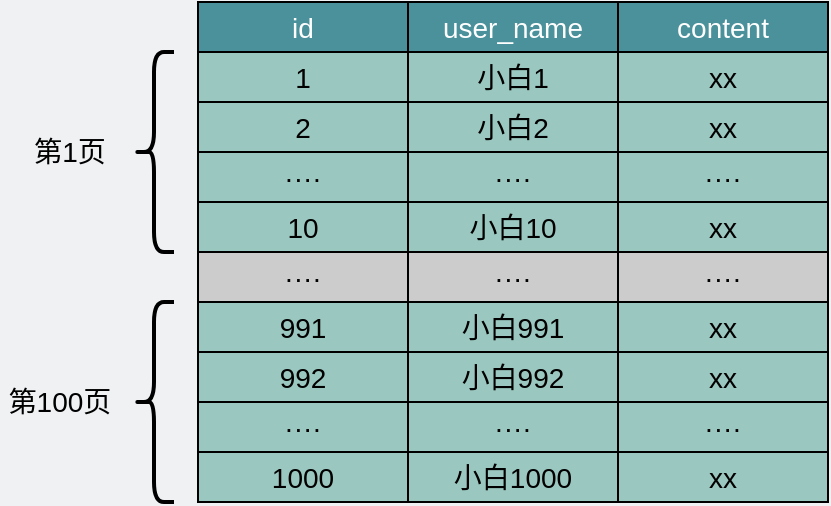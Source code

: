 <mxfile version="17.5.0" type="github"><diagram id="3228e29e-7158-1315-38df-8450db1d8a1d" name="Page-1"><mxGraphModel dx="742" dy="-468" grid="0" gridSize="10" guides="1" tooltips="1" connect="1" arrows="1" fold="1" page="1" pageScale="1" pageWidth="450" pageHeight="300" background="#EFF1F3" math="0" shadow="0"><root><mxCell id="0"/><mxCell id="1" parent="0"/><mxCell id="Wp8-4_sJjOrjRNukB6Yj-1" value="user_name" style="rounded=0;whiteSpace=wrap;html=1;fillColor=#4A919B;gradientColor=none;fontSize=14;fontColor=#FFFFFF;" vertex="1" parent="1"><mxGeometry x="212" y="925" width="105" height="25" as="geometry"/></mxCell><mxCell id="Wp8-4_sJjOrjRNukB6Yj-2" value="content" style="rounded=0;whiteSpace=wrap;html=1;fillColor=#4A919B;gradientColor=none;fontSize=14;fontColor=#FFFFFF;" vertex="1" parent="1"><mxGeometry x="317" y="925" width="105" height="25" as="geometry"/></mxCell><mxCell id="Wp8-4_sJjOrjRNukB6Yj-3" value="id" style="rounded=0;whiteSpace=wrap;html=1;fillColor=#4A919B;gradientColor=none;fontSize=14;fontColor=#FFFFFF;" vertex="1" parent="1"><mxGeometry x="107" y="925" width="105" height="25" as="geometry"/></mxCell><mxCell id="Wp8-4_sJjOrjRNukB6Yj-4" value="小白1" style="rounded=0;whiteSpace=wrap;html=1;fillColor=#9AC7BF;gradientColor=none;fontSize=14;fontColor=#000000;" vertex="1" parent="1"><mxGeometry x="212" y="950" width="105" height="25" as="geometry"/></mxCell><mxCell id="Wp8-4_sJjOrjRNukB6Yj-5" value="xx" style="rounded=0;whiteSpace=wrap;html=1;fillColor=#9AC7BF;gradientColor=none;fontSize=14;fontColor=#000000;" vertex="1" parent="1"><mxGeometry x="317" y="950" width="105" height="25" as="geometry"/></mxCell><mxCell id="Wp8-4_sJjOrjRNukB6Yj-6" value="1" style="rounded=0;whiteSpace=wrap;html=1;fillColor=#9AC7BF;gradientColor=none;fontSize=14;fontColor=#000000;" vertex="1" parent="1"><mxGeometry x="107" y="950" width="105" height="25" as="geometry"/></mxCell><mxCell id="Wp8-4_sJjOrjRNukB6Yj-7" value="小白2" style="rounded=0;whiteSpace=wrap;html=1;fillColor=#9AC7BF;gradientColor=none;fontSize=14;fontColor=#000000;" vertex="1" parent="1"><mxGeometry x="212" y="975" width="105" height="25" as="geometry"/></mxCell><mxCell id="Wp8-4_sJjOrjRNukB6Yj-8" value="xx" style="rounded=0;whiteSpace=wrap;html=1;fillColor=#9AC7BF;gradientColor=none;fontSize=14;fontColor=#000000;" vertex="1" parent="1"><mxGeometry x="317" y="975" width="105" height="25" as="geometry"/></mxCell><mxCell id="Wp8-4_sJjOrjRNukB6Yj-9" value="2" style="rounded=0;whiteSpace=wrap;html=1;fillColor=#9AC7BF;gradientColor=none;fontSize=14;fontColor=#000000;" vertex="1" parent="1"><mxGeometry x="107" y="975" width="105" height="25" as="geometry"/></mxCell><mxCell id="Wp8-4_sJjOrjRNukB6Yj-10" value="····" style="rounded=0;whiteSpace=wrap;html=1;fillColor=#9AC7BF;gradientColor=none;fontSize=14;fontColor=#000000;" vertex="1" parent="1"><mxGeometry x="212" y="1000" width="105" height="25" as="geometry"/></mxCell><mxCell id="Wp8-4_sJjOrjRNukB6Yj-11" value="····" style="rounded=0;whiteSpace=wrap;html=1;fillColor=#9AC7BF;gradientColor=none;fontSize=14;fontColor=#000000;" vertex="1" parent="1"><mxGeometry x="317" y="1000" width="105" height="25" as="geometry"/></mxCell><mxCell id="Wp8-4_sJjOrjRNukB6Yj-12" value="····" style="rounded=0;whiteSpace=wrap;html=1;fillColor=#9AC7BF;gradientColor=none;fontSize=14;fontColor=#000000;" vertex="1" parent="1"><mxGeometry x="107" y="1000" width="105" height="25" as="geometry"/></mxCell><mxCell id="Wp8-4_sJjOrjRNukB6Yj-13" value="小白10" style="rounded=0;whiteSpace=wrap;html=1;fillColor=#9AC7BF;gradientColor=none;fontSize=14;fontColor=#000000;" vertex="1" parent="1"><mxGeometry x="212" y="1025" width="105" height="25" as="geometry"/></mxCell><mxCell id="Wp8-4_sJjOrjRNukB6Yj-14" value="xx" style="rounded=0;whiteSpace=wrap;html=1;fillColor=#9AC7BF;gradientColor=none;fontSize=14;fontColor=#000000;" vertex="1" parent="1"><mxGeometry x="317" y="1025" width="105" height="25" as="geometry"/></mxCell><mxCell id="Wp8-4_sJjOrjRNukB6Yj-15" value="10" style="rounded=0;whiteSpace=wrap;html=1;fillColor=#9AC7BF;gradientColor=none;fontSize=14;fontColor=#000000;" vertex="1" parent="1"><mxGeometry x="107" y="1025" width="105" height="25" as="geometry"/></mxCell><mxCell id="Wp8-4_sJjOrjRNukB6Yj-16" value="····" style="rounded=0;whiteSpace=wrap;html=1;fillColor=#CCCCCC;gradientColor=none;fontSize=14;fontColor=#000000;" vertex="1" parent="1"><mxGeometry x="212" y="1050" width="105" height="25" as="geometry"/></mxCell><mxCell id="Wp8-4_sJjOrjRNukB6Yj-17" value="····" style="rounded=0;whiteSpace=wrap;html=1;fillColor=#CCCCCC;gradientColor=none;fontSize=14;fontColor=#000000;" vertex="1" parent="1"><mxGeometry x="317" y="1050" width="105" height="25" as="geometry"/></mxCell><mxCell id="Wp8-4_sJjOrjRNukB6Yj-18" value="····" style="rounded=0;whiteSpace=wrap;html=1;fillColor=#CCCCCC;gradientColor=none;fontSize=14;fontColor=#000000;" vertex="1" parent="1"><mxGeometry x="107" y="1050" width="105" height="25" as="geometry"/></mxCell><mxCell id="Wp8-4_sJjOrjRNukB6Yj-19" value="小白991" style="rounded=0;whiteSpace=wrap;html=1;fillColor=#9AC7BF;gradientColor=none;fontSize=14;fontColor=#000000;" vertex="1" parent="1"><mxGeometry x="212" y="1075" width="105" height="25" as="geometry"/></mxCell><mxCell id="Wp8-4_sJjOrjRNukB6Yj-20" value="xx" style="rounded=0;whiteSpace=wrap;html=1;fillColor=#9AC7BF;gradientColor=none;fontSize=14;fontColor=#000000;" vertex="1" parent="1"><mxGeometry x="317" y="1075" width="105" height="25" as="geometry"/></mxCell><mxCell id="Wp8-4_sJjOrjRNukB6Yj-21" value="991" style="rounded=0;whiteSpace=wrap;html=1;fillColor=#9AC7BF;gradientColor=none;fontSize=14;fontColor=#000000;" vertex="1" parent="1"><mxGeometry x="107" y="1075" width="105" height="25" as="geometry"/></mxCell><mxCell id="Wp8-4_sJjOrjRNukB6Yj-22" value="小白992" style="rounded=0;whiteSpace=wrap;html=1;fillColor=#9AC7BF;gradientColor=none;fontSize=14;fontColor=#000000;" vertex="1" parent="1"><mxGeometry x="212" y="1100" width="105" height="25" as="geometry"/></mxCell><mxCell id="Wp8-4_sJjOrjRNukB6Yj-23" value="xx" style="rounded=0;whiteSpace=wrap;html=1;fillColor=#9AC7BF;gradientColor=none;fontSize=14;fontColor=#000000;" vertex="1" parent="1"><mxGeometry x="317" y="1100" width="105" height="25" as="geometry"/></mxCell><mxCell id="Wp8-4_sJjOrjRNukB6Yj-24" value="992" style="rounded=0;whiteSpace=wrap;html=1;fillColor=#9AC7BF;gradientColor=none;fontSize=14;fontColor=#000000;" vertex="1" parent="1"><mxGeometry x="107" y="1100" width="105" height="25" as="geometry"/></mxCell><mxCell id="Wp8-4_sJjOrjRNukB6Yj-25" value="····" style="rounded=0;whiteSpace=wrap;html=1;fillColor=#9AC7BF;gradientColor=none;fontSize=14;fontColor=#000000;" vertex="1" parent="1"><mxGeometry x="212" y="1125" width="105" height="25" as="geometry"/></mxCell><mxCell id="Wp8-4_sJjOrjRNukB6Yj-26" value="····" style="rounded=0;whiteSpace=wrap;html=1;fillColor=#9AC7BF;gradientColor=none;fontSize=14;fontColor=#000000;" vertex="1" parent="1"><mxGeometry x="317" y="1125" width="105" height="25" as="geometry"/></mxCell><mxCell id="Wp8-4_sJjOrjRNukB6Yj-27" value="····" style="rounded=0;whiteSpace=wrap;html=1;fillColor=#9AC7BF;gradientColor=none;fontSize=14;fontColor=#000000;" vertex="1" parent="1"><mxGeometry x="107" y="1125" width="105" height="25" as="geometry"/></mxCell><mxCell id="Wp8-4_sJjOrjRNukB6Yj-28" value="小白1000" style="rounded=0;whiteSpace=wrap;html=1;fillColor=#9AC7BF;gradientColor=none;fontSize=14;fontColor=#000000;" vertex="1" parent="1"><mxGeometry x="212" y="1150" width="105" height="25" as="geometry"/></mxCell><mxCell id="Wp8-4_sJjOrjRNukB6Yj-29" value="xx" style="rounded=0;whiteSpace=wrap;html=1;fillColor=#9AC7BF;gradientColor=none;fontSize=14;fontColor=#000000;" vertex="1" parent="1"><mxGeometry x="317" y="1150" width="105" height="25" as="geometry"/></mxCell><mxCell id="Wp8-4_sJjOrjRNukB6Yj-30" value="1000" style="rounded=0;whiteSpace=wrap;html=1;fillColor=#9AC7BF;gradientColor=none;fontSize=14;fontColor=#000000;" vertex="1" parent="1"><mxGeometry x="107" y="1150" width="105" height="25" as="geometry"/></mxCell><mxCell id="Wp8-4_sJjOrjRNukB6Yj-31" value="" style="shape=curlyBracket;whiteSpace=wrap;html=1;rounded=1;fontSize=14;fontColor=#000000;fillColor=#CCCCCC;strokeWidth=2;" vertex="1" parent="1"><mxGeometry x="75" y="950" width="20" height="100" as="geometry"/></mxCell><mxCell id="Wp8-4_sJjOrjRNukB6Yj-32" value="第1页" style="text;html=1;strokeColor=none;fillColor=none;align=center;verticalAlign=middle;whiteSpace=wrap;rounded=0;fontSize=14;fontColor=#000000;" vertex="1" parent="1"><mxGeometry x="13" y="985" width="60" height="30" as="geometry"/></mxCell><mxCell id="Wp8-4_sJjOrjRNukB6Yj-33" value="" style="shape=curlyBracket;whiteSpace=wrap;html=1;rounded=1;fontSize=14;fontColor=#000000;fillColor=#CCCCCC;strokeWidth=2;" vertex="1" parent="1"><mxGeometry x="75" y="1075" width="20" height="100" as="geometry"/></mxCell><mxCell id="Wp8-4_sJjOrjRNukB6Yj-34" value="第100页" style="text;html=1;strokeColor=none;fillColor=none;align=center;verticalAlign=middle;whiteSpace=wrap;rounded=0;fontSize=14;fontColor=#000000;" vertex="1" parent="1"><mxGeometry x="8" y="1110" width="60" height="30" as="geometry"/></mxCell></root></mxGraphModel></diagram></mxfile>